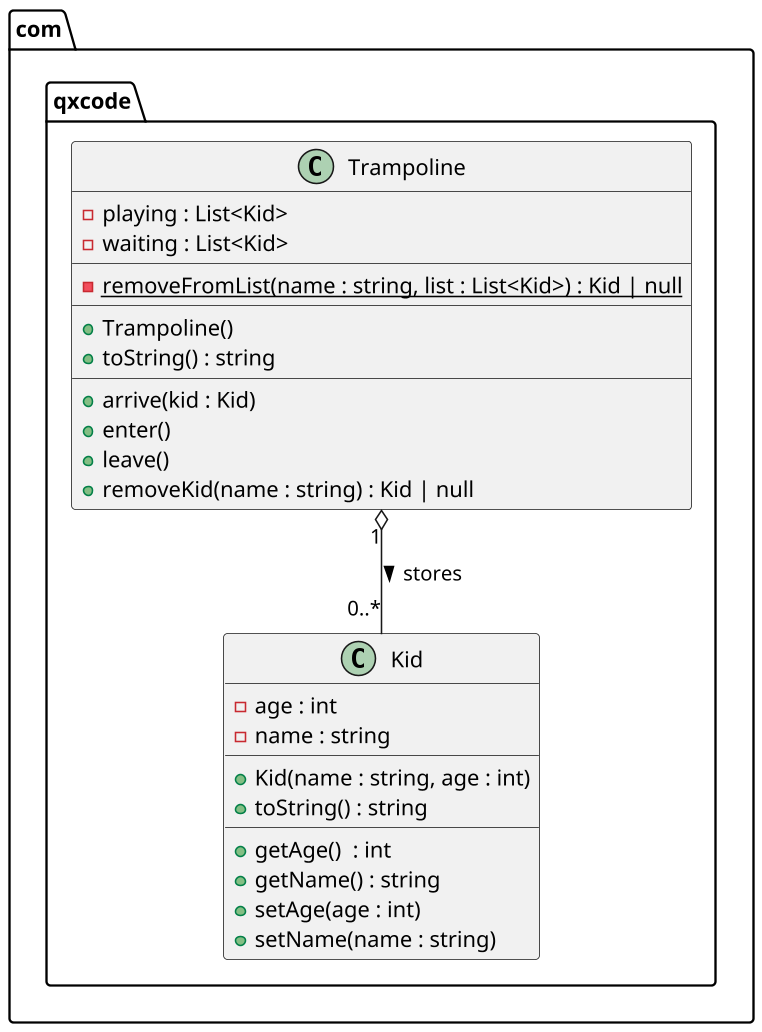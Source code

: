 '--
@startuml

skinparam defaultFontName Hasklig
skinparam dpi 150
'==
package com.qxcode {
  class Kid {
    - age : int
    - name : string
    __
    + Kid(name : string, age : int)
    + toString() : string
    __
    + getAge()  : int
    + getName() : string
    + setAge(age : int)
    + setName(name : string)
  }
  
  class Trampoline {
    - playing : List<Kid>
    - waiting : List<Kid>
    __
    '
    ' procura por uma criança na lista do parâmetro e se
    ' encontrar, remove a criança e a retorna
    - {static} removeFromList(name : string, list : List<Kid>) : Kid | null
    __
    + Trampoline()
    + toString() : string
    __
    ' 
    ' insere na lista de espera
    + arrive(kid : Kid)
    '
    ' se existir alguém na lista de espera
    ' remove o que estiver na frente da lista
    ' e insere na no fim da lista de playing
    + enter()
    '
    ' se existir alguém em playing, remove o primeiro da lista
    ' e insere no final da lista de espera
    + leave()
    '
    ' utilize o método estático removeFromList
    ' para tentar remover a criança das duas listas
    + removeKid(name : string) : Kid | null
  }
}
'--
Trampoline "1" o--  "0..*" Kid : > stores
@enduml